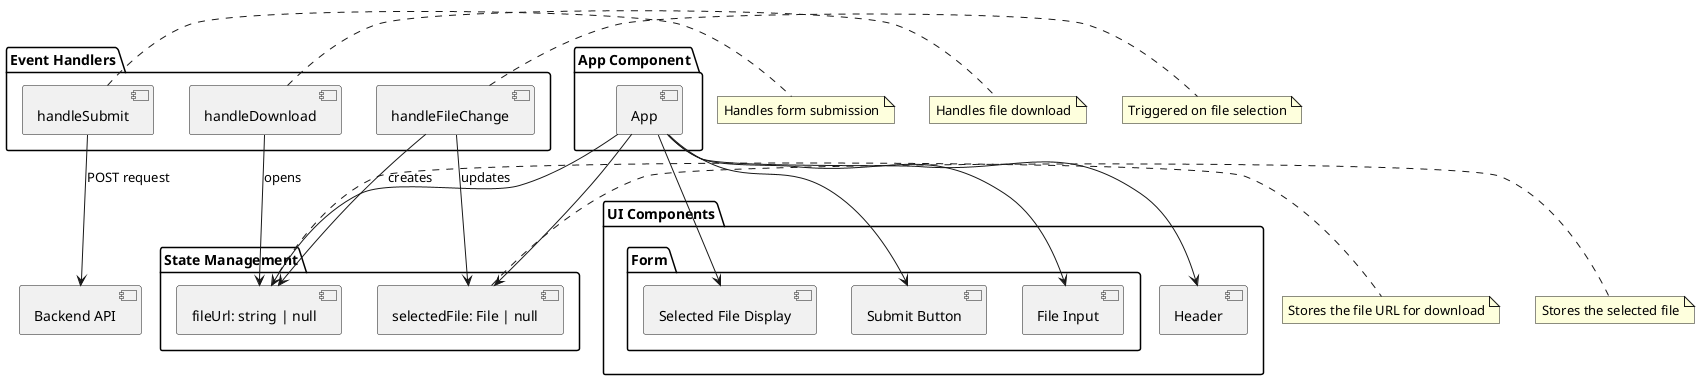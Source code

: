 @startuml React File Upload Application

' Styling
skinparam backgroundColor white
skinparam handwritten false
skinparam defaultFontName Arial
skinparam componentStyle uml2

' Main Component
package "App Component" {
    [App] as app
}

' State Management
package "State Management" {
    [selectedFile: File | null] as state1
    [fileUrl: string | null] as state2
}

' UI Components
package "UI Components" {
    package "Form" {
        [File Input] as input
        [Selected File Display] as display
        [Submit Button] as button
    }
    [Header] as header
}

' Event Handlers
package "Event Handlers" {
    [handleFileChange] as handler1
    [handleSubmit] as handler2
    [handleDownload] as handler3
}

' Backend
[Backend API] as api

' Relationships
app --> state1
app --> state2
app --> header
app --> input
app --> display
app --> button

handler1 --> state1 : updates
handler1 --> state2 : creates
handler2 --> api : POST request
handler3 --> state2 : opens

' Notes
note right of state1
  Stores the selected file
end note

note right of state2
  Stores the file URL for download
end note

note right of handler1
  Triggered on file selection
end note

note right of handler2
  Handles form submission
end note

note right of handler3
  Handles file download
end note

@enduml 